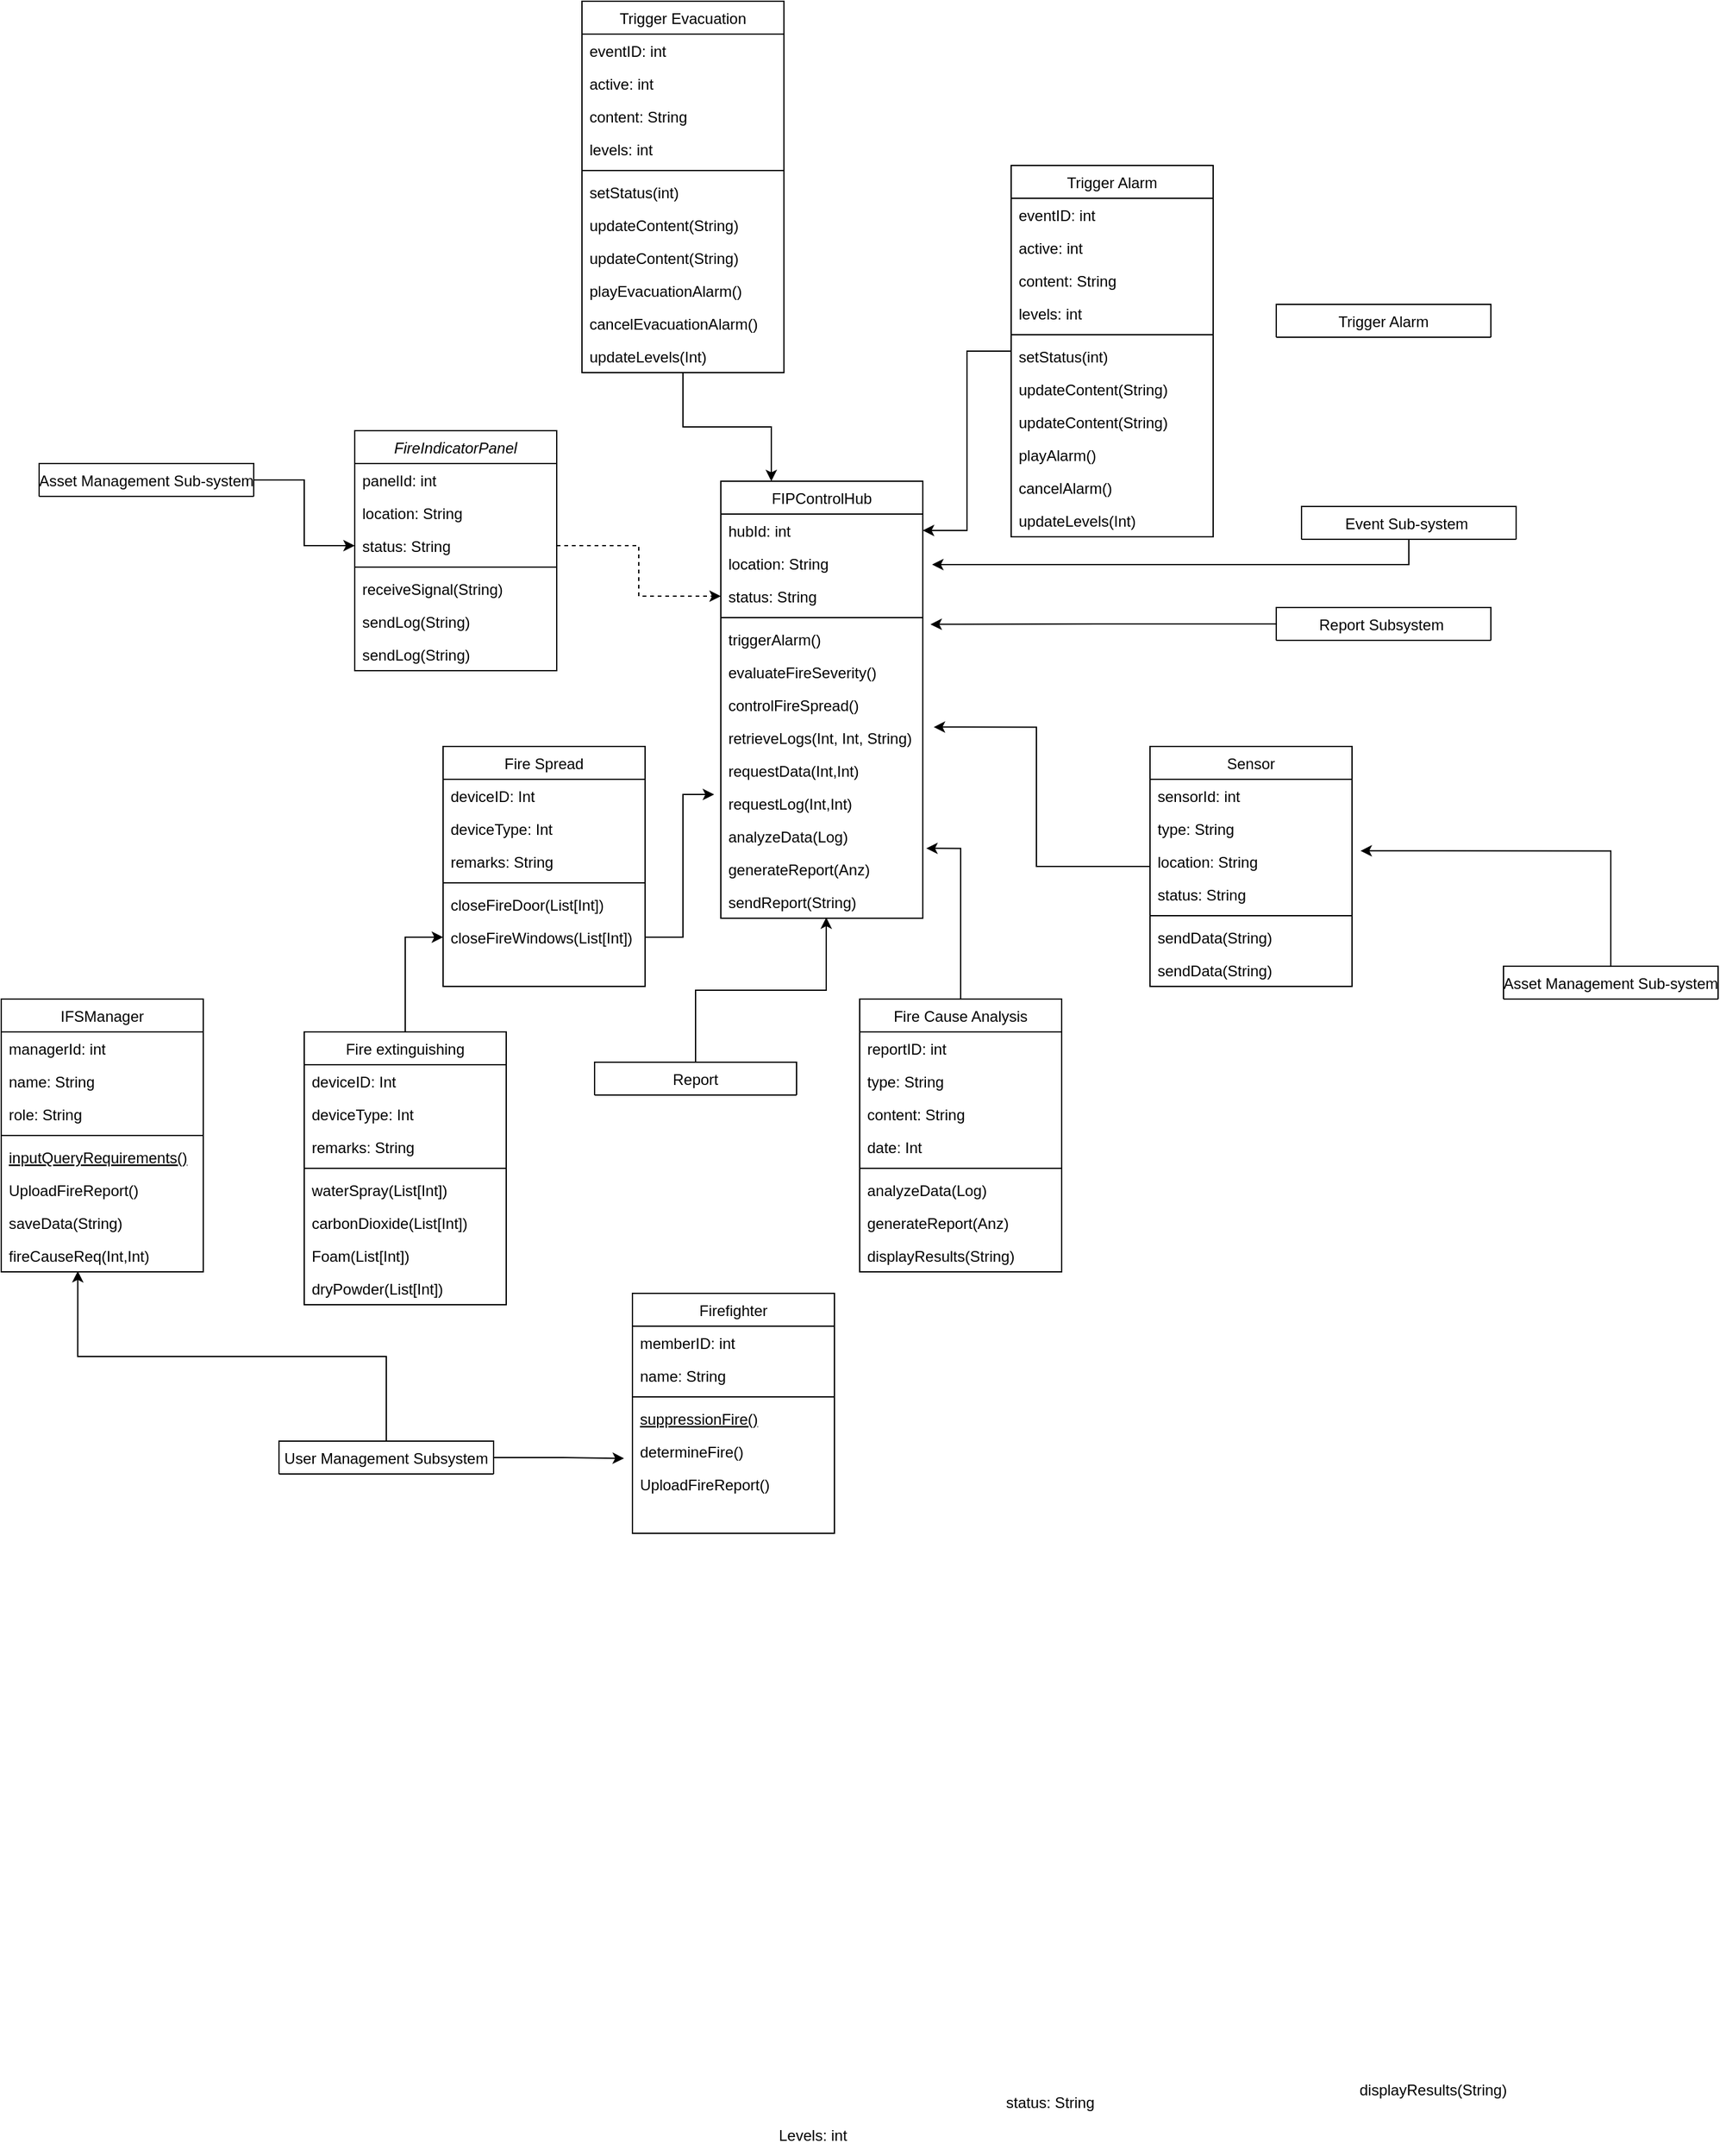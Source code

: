 <mxfile version="24.7.6">
  <diagram id="C5RBs43oDa-KdzZeNtuy" name="Page-1">
    <mxGraphModel dx="2230" dy="1513" grid="1" gridSize="10" guides="1" tooltips="1" connect="1" arrows="1" fold="1" page="1" pageScale="1" pageWidth="2339" pageHeight="3300" math="0" shadow="0">
      <root>
        <mxCell id="WIyWlLk6GJQsqaUBKTNV-0" />
        <mxCell id="WIyWlLk6GJQsqaUBKTNV-1" parent="WIyWlLk6GJQsqaUBKTNV-0" />
        <mxCell id="zkfFHV4jXpPFQw0GAbJ--0" value="FireIndicatorPanel          " style="swimlane;fontStyle=2;align=center;verticalAlign=top;childLayout=stackLayout;horizontal=1;startSize=26;horizontalStack=0;resizeParent=1;resizeLast=0;collapsible=1;marginBottom=0;rounded=0;shadow=0;strokeWidth=1;" parent="WIyWlLk6GJQsqaUBKTNV-1" vertex="1">
          <mxGeometry x="420" y="500" width="160" height="190" as="geometry">
            <mxRectangle x="230" y="140" width="160" height="26" as="alternateBounds" />
          </mxGeometry>
        </mxCell>
        <mxCell id="zkfFHV4jXpPFQw0GAbJ--1" value="panelId: int           " style="text;align=left;verticalAlign=top;spacingLeft=4;spacingRight=4;overflow=hidden;rotatable=0;points=[[0,0.5],[1,0.5]];portConstraint=eastwest;" parent="zkfFHV4jXpPFQw0GAbJ--0" vertex="1">
          <mxGeometry y="26" width="160" height="26" as="geometry" />
        </mxCell>
        <mxCell id="zkfFHV4jXpPFQw0GAbJ--2" value="location: String      " style="text;align=left;verticalAlign=top;spacingLeft=4;spacingRight=4;overflow=hidden;rotatable=0;points=[[0,0.5],[1,0.5]];portConstraint=eastwest;rounded=0;shadow=0;html=0;" parent="zkfFHV4jXpPFQw0GAbJ--0" vertex="1">
          <mxGeometry y="52" width="160" height="26" as="geometry" />
        </mxCell>
        <mxCell id="zkfFHV4jXpPFQw0GAbJ--5" value="status: String       " style="text;align=left;verticalAlign=top;spacingLeft=4;spacingRight=4;overflow=hidden;rotatable=0;points=[[0,0.5],[1,0.5]];portConstraint=eastwest;" parent="zkfFHV4jXpPFQw0GAbJ--0" vertex="1">
          <mxGeometry y="78" width="160" height="26" as="geometry" />
        </mxCell>
        <mxCell id="zkfFHV4jXpPFQw0GAbJ--4" value="" style="line;html=1;strokeWidth=1;align=left;verticalAlign=middle;spacingTop=-1;spacingLeft=3;spacingRight=3;rotatable=0;labelPosition=right;points=[];portConstraint=eastwest;" parent="zkfFHV4jXpPFQw0GAbJ--0" vertex="1">
          <mxGeometry y="104" width="160" height="8" as="geometry" />
        </mxCell>
        <mxCell id="UAGZytJbQLtAeI6hENbT-3" value="receiveSignal(String)" style="text;align=left;verticalAlign=top;spacingLeft=4;spacingRight=4;overflow=hidden;rotatable=0;points=[[0,0.5],[1,0.5]];portConstraint=eastwest;" parent="zkfFHV4jXpPFQw0GAbJ--0" vertex="1">
          <mxGeometry y="112" width="160" height="26" as="geometry" />
        </mxCell>
        <mxCell id="UAGZytJbQLtAeI6hENbT-4" value="sendLog(String)" style="text;align=left;verticalAlign=top;spacingLeft=4;spacingRight=4;overflow=hidden;rotatable=0;points=[[0,0.5],[1,0.5]];portConstraint=eastwest;" parent="zkfFHV4jXpPFQw0GAbJ--0" vertex="1">
          <mxGeometry y="138" width="160" height="26" as="geometry" />
        </mxCell>
        <mxCell id="UAGZytJbQLtAeI6hENbT-25" value="sendLog(String)" style="text;align=left;verticalAlign=top;spacingLeft=4;spacingRight=4;overflow=hidden;rotatable=0;points=[[0,0.5],[1,0.5]];portConstraint=eastwest;" parent="zkfFHV4jXpPFQw0GAbJ--0" vertex="1">
          <mxGeometry y="164" width="160" height="26" as="geometry" />
        </mxCell>
        <mxCell id="zkfFHV4jXpPFQw0GAbJ--6" value="Report                    " style="swimlane;fontStyle=0;align=center;verticalAlign=top;childLayout=stackLayout;horizontal=1;startSize=26;horizontalStack=0;resizeParent=1;resizeLast=0;collapsible=1;marginBottom=0;rounded=0;shadow=0;strokeWidth=1;" parent="WIyWlLk6GJQsqaUBKTNV-1" vertex="1" collapsed="1">
          <mxGeometry x="610" y="1000" width="160" height="26" as="geometry">
            <mxRectangle x="610" y="963" width="160" height="190" as="alternateBounds" />
          </mxGeometry>
        </mxCell>
        <mxCell id="zkfFHV4jXpPFQw0GAbJ--7" value="reportId: int     " style="text;align=left;verticalAlign=top;spacingLeft=4;spacingRight=4;overflow=hidden;rotatable=0;points=[[0,0.5],[1,0.5]];portConstraint=eastwest;" parent="zkfFHV4jXpPFQw0GAbJ--6" vertex="1">
          <mxGeometry y="26" width="160" height="26" as="geometry" />
        </mxCell>
        <mxCell id="zkfFHV4jXpPFQw0GAbJ--8" value="date: Date       " style="text;align=left;verticalAlign=top;spacingLeft=4;spacingRight=4;overflow=hidden;rotatable=0;points=[[0,0.5],[1,0.5]];portConstraint=eastwest;rounded=0;shadow=0;html=0;" parent="zkfFHV4jXpPFQw0GAbJ--6" vertex="1">
          <mxGeometry y="52" width="160" height="26" as="geometry" />
        </mxCell>
        <mxCell id="UAGZytJbQLtAeI6hENbT-8" value="content: String " style="text;align=left;verticalAlign=top;spacingLeft=4;spacingRight=4;overflow=hidden;rotatable=0;points=[[0,0.5],[1,0.5]];portConstraint=eastwest;rounded=0;shadow=0;html=0;" parent="zkfFHV4jXpPFQw0GAbJ--6" vertex="1">
          <mxGeometry y="78" width="160" height="26" as="geometry" />
        </mxCell>
        <mxCell id="zkfFHV4jXpPFQw0GAbJ--9" value="" style="line;html=1;strokeWidth=1;align=left;verticalAlign=middle;spacingTop=-1;spacingLeft=3;spacingRight=3;rotatable=0;labelPosition=right;points=[];portConstraint=eastwest;" parent="zkfFHV4jXpPFQw0GAbJ--6" vertex="1">
          <mxGeometry y="104" width="160" height="8" as="geometry" />
        </mxCell>
        <mxCell id="zkfFHV4jXpPFQw0GAbJ--10" value="FireReportGenerator(Logs) " style="text;align=left;verticalAlign=top;spacingLeft=4;spacingRight=4;overflow=hidden;rotatable=0;points=[[0,0.5],[1,0.5]];portConstraint=eastwest;fontStyle=4" parent="zkfFHV4jXpPFQw0GAbJ--6" vertex="1">
          <mxGeometry y="112" width="160" height="26" as="geometry" />
        </mxCell>
        <mxCell id="6YGUMHs4kJIq8vQ3MaRA-12" value="viewReport(Int)" style="text;align=left;verticalAlign=top;spacingLeft=4;spacingRight=4;overflow=hidden;rotatable=0;points=[[0,0.5],[1,0.5]];portConstraint=eastwest;" parent="zkfFHV4jXpPFQw0GAbJ--6" vertex="1">
          <mxGeometry y="138" width="160" height="26" as="geometry" />
        </mxCell>
        <mxCell id="zkfFHV4jXpPFQw0GAbJ--11" value="AnalyzeFireCause(Report)" style="text;align=left;verticalAlign=top;spacingLeft=4;spacingRight=4;overflow=hidden;rotatable=0;points=[[0,0.5],[1,0.5]];portConstraint=eastwest;" parent="zkfFHV4jXpPFQw0GAbJ--6" vertex="1">
          <mxGeometry y="164" width="160" height="26" as="geometry" />
        </mxCell>
        <mxCell id="zkfFHV4jXpPFQw0GAbJ--13" value="Sensor    " style="swimlane;fontStyle=0;align=center;verticalAlign=top;childLayout=stackLayout;horizontal=1;startSize=26;horizontalStack=0;resizeParent=1;resizeLast=0;collapsible=1;marginBottom=0;rounded=0;shadow=0;strokeWidth=1;" parent="WIyWlLk6GJQsqaUBKTNV-1" vertex="1">
          <mxGeometry x="1050" y="750" width="160" height="190" as="geometry">
            <mxRectangle x="1050" y="1190" width="170" height="26" as="alternateBounds" />
          </mxGeometry>
        </mxCell>
        <mxCell id="zkfFHV4jXpPFQw0GAbJ--14" value="sensorId: int   " style="text;align=left;verticalAlign=top;spacingLeft=4;spacingRight=4;overflow=hidden;rotatable=0;points=[[0,0.5],[1,0.5]];portConstraint=eastwest;" parent="zkfFHV4jXpPFQw0GAbJ--13" vertex="1">
          <mxGeometry y="26" width="160" height="26" as="geometry" />
        </mxCell>
        <mxCell id="UAGZytJbQLtAeI6hENbT-5" value="type: String       " style="text;align=left;verticalAlign=top;spacingLeft=4;spacingRight=4;overflow=hidden;rotatable=0;points=[[0,0.5],[1,0.5]];portConstraint=eastwest;" parent="zkfFHV4jXpPFQw0GAbJ--13" vertex="1">
          <mxGeometry y="52" width="160" height="26" as="geometry" />
        </mxCell>
        <mxCell id="UAGZytJbQLtAeI6hENbT-6" value="location: String         " style="text;align=left;verticalAlign=top;spacingLeft=4;spacingRight=4;overflow=hidden;rotatable=0;points=[[0,0.5],[1,0.5]];portConstraint=eastwest;" parent="zkfFHV4jXpPFQw0GAbJ--13" vertex="1">
          <mxGeometry y="78" width="160" height="26" as="geometry" />
        </mxCell>
        <mxCell id="UAGZytJbQLtAeI6hENbT-24" value="status: String         " style="text;align=left;verticalAlign=top;spacingLeft=4;spacingRight=4;overflow=hidden;rotatable=0;points=[[0,0.5],[1,0.5]];portConstraint=eastwest;" parent="zkfFHV4jXpPFQw0GAbJ--13" vertex="1">
          <mxGeometry y="104" width="160" height="26" as="geometry" />
        </mxCell>
        <mxCell id="zkfFHV4jXpPFQw0GAbJ--15" value="" style="line;html=1;strokeWidth=1;align=left;verticalAlign=middle;spacingTop=-1;spacingLeft=3;spacingRight=3;rotatable=0;labelPosition=right;points=[];portConstraint=eastwest;" parent="zkfFHV4jXpPFQw0GAbJ--13" vertex="1">
          <mxGeometry y="130" width="160" height="8" as="geometry" />
        </mxCell>
        <mxCell id="UAGZytJbQLtAeI6hENbT-7" value="sendData(String)" style="text;align=left;verticalAlign=top;spacingLeft=4;spacingRight=4;overflow=hidden;rotatable=0;points=[[0,0.5],[1,0.5]];portConstraint=eastwest;" parent="zkfFHV4jXpPFQw0GAbJ--13" vertex="1">
          <mxGeometry y="138" width="160" height="26" as="geometry" />
        </mxCell>
        <mxCell id="SFK9q3zSXOXk2NVXcnC3-4" value="sendData(String)" style="text;align=left;verticalAlign=top;spacingLeft=4;spacingRight=4;overflow=hidden;rotatable=0;points=[[0,0.5],[1,0.5]];portConstraint=eastwest;" vertex="1" parent="zkfFHV4jXpPFQw0GAbJ--13">
          <mxGeometry y="164" width="160" height="26" as="geometry" />
        </mxCell>
        <mxCell id="zkfFHV4jXpPFQw0GAbJ--17" value="FIPControlHub            " style="swimlane;fontStyle=0;align=center;verticalAlign=top;childLayout=stackLayout;horizontal=1;startSize=26;horizontalStack=0;resizeParent=1;resizeLast=0;collapsible=1;marginBottom=0;rounded=0;shadow=0;strokeWidth=1;" parent="WIyWlLk6GJQsqaUBKTNV-1" vertex="1">
          <mxGeometry x="710" y="540" width="160" height="346" as="geometry">
            <mxRectangle x="550" y="140" width="160" height="26" as="alternateBounds" />
          </mxGeometry>
        </mxCell>
        <mxCell id="zkfFHV4jXpPFQw0GAbJ--18" value="hubId: int" style="text;align=left;verticalAlign=top;spacingLeft=4;spacingRight=4;overflow=hidden;rotatable=0;points=[[0,0.5],[1,0.5]];portConstraint=eastwest;" parent="zkfFHV4jXpPFQw0GAbJ--17" vertex="1">
          <mxGeometry y="26" width="160" height="26" as="geometry" />
        </mxCell>
        <mxCell id="zkfFHV4jXpPFQw0GAbJ--19" value="location: String  " style="text;align=left;verticalAlign=top;spacingLeft=4;spacingRight=4;overflow=hidden;rotatable=0;points=[[0,0.5],[1,0.5]];portConstraint=eastwest;rounded=0;shadow=0;html=0;" parent="zkfFHV4jXpPFQw0GAbJ--17" vertex="1">
          <mxGeometry y="52" width="160" height="26" as="geometry" />
        </mxCell>
        <mxCell id="UAGZytJbQLtAeI6hENbT-23" value="status: String      " style="text;align=left;verticalAlign=top;spacingLeft=4;spacingRight=4;overflow=hidden;rotatable=0;points=[[0,0.5],[1,0.5]];portConstraint=eastwest;rounded=0;shadow=0;html=0;" parent="zkfFHV4jXpPFQw0GAbJ--17" vertex="1">
          <mxGeometry y="78" width="160" height="26" as="geometry" />
        </mxCell>
        <mxCell id="zkfFHV4jXpPFQw0GAbJ--23" value="" style="line;html=1;strokeWidth=1;align=left;verticalAlign=middle;spacingTop=-1;spacingLeft=3;spacingRight=3;rotatable=0;labelPosition=right;points=[];portConstraint=eastwest;" parent="zkfFHV4jXpPFQw0GAbJ--17" vertex="1">
          <mxGeometry y="104" width="160" height="8" as="geometry" />
        </mxCell>
        <mxCell id="zkfFHV4jXpPFQw0GAbJ--24" value="triggerAlarm() " style="text;align=left;verticalAlign=top;spacingLeft=4;spacingRight=4;overflow=hidden;rotatable=0;points=[[0,0.5],[1,0.5]];portConstraint=eastwest;" parent="zkfFHV4jXpPFQw0GAbJ--17" vertex="1">
          <mxGeometry y="112" width="160" height="26" as="geometry" />
        </mxCell>
        <mxCell id="zkfFHV4jXpPFQw0GAbJ--25" value="evaluateFireSeverity()" style="text;align=left;verticalAlign=top;spacingLeft=4;spacingRight=4;overflow=hidden;rotatable=0;points=[[0,0.5],[1,0.5]];portConstraint=eastwest;" parent="zkfFHV4jXpPFQw0GAbJ--17" vertex="1">
          <mxGeometry y="138" width="160" height="26" as="geometry" />
        </mxCell>
        <mxCell id="zkfFHV4jXpPFQw0GAbJ--20" value="controlFireSpread()" style="text;align=left;verticalAlign=top;spacingLeft=4;spacingRight=4;overflow=hidden;rotatable=0;points=[[0,0.5],[1,0.5]];portConstraint=eastwest;rounded=0;shadow=0;html=0;" parent="zkfFHV4jXpPFQw0GAbJ--17" vertex="1">
          <mxGeometry y="164" width="160" height="26" as="geometry" />
        </mxCell>
        <mxCell id="zkfFHV4jXpPFQw0GAbJ--22" value="retrieveLogs(Int, Int, String) " style="text;align=left;verticalAlign=top;spacingLeft=4;spacingRight=4;overflow=hidden;rotatable=0;points=[[0,0.5],[1,0.5]];portConstraint=eastwest;rounded=0;shadow=0;html=0;" parent="zkfFHV4jXpPFQw0GAbJ--17" vertex="1">
          <mxGeometry y="190" width="160" height="26" as="geometry" />
        </mxCell>
        <mxCell id="SFK9q3zSXOXk2NVXcnC3-2" value="requestData(Int,Int)" style="text;align=left;verticalAlign=top;spacingLeft=4;spacingRight=4;overflow=hidden;rotatable=0;points=[[0,0.5],[1,0.5]];portConstraint=eastwest;rounded=0;shadow=0;html=0;" vertex="1" parent="zkfFHV4jXpPFQw0GAbJ--17">
          <mxGeometry y="216" width="160" height="26" as="geometry" />
        </mxCell>
        <mxCell id="SFK9q3zSXOXk2NVXcnC3-3" value="requestLog(Int,Int)" style="text;align=left;verticalAlign=top;spacingLeft=4;spacingRight=4;overflow=hidden;rotatable=0;points=[[0,0.5],[1,0.5]];portConstraint=eastwest;rounded=0;shadow=0;html=0;" vertex="1" parent="zkfFHV4jXpPFQw0GAbJ--17">
          <mxGeometry y="242" width="160" height="26" as="geometry" />
        </mxCell>
        <mxCell id="SFK9q3zSXOXk2NVXcnC3-6" value="analyzeData(Log)" style="text;align=left;verticalAlign=top;spacingLeft=4;spacingRight=4;overflow=hidden;rotatable=0;points=[[0,0.5],[1,0.5]];portConstraint=eastwest;rounded=0;shadow=0;html=0;" vertex="1" parent="zkfFHV4jXpPFQw0GAbJ--17">
          <mxGeometry y="268" width="160" height="26" as="geometry" />
        </mxCell>
        <mxCell id="SFK9q3zSXOXk2NVXcnC3-5" value="generateReport(Anz)" style="text;align=left;verticalAlign=top;spacingLeft=4;spacingRight=4;overflow=hidden;rotatable=0;points=[[0,0.5],[1,0.5]];portConstraint=eastwest;rounded=0;shadow=0;html=0;" vertex="1" parent="zkfFHV4jXpPFQw0GAbJ--17">
          <mxGeometry y="294" width="160" height="26" as="geometry" />
        </mxCell>
        <mxCell id="SFK9q3zSXOXk2NVXcnC3-7" value="sendReport(String)" style="text;align=left;verticalAlign=top;spacingLeft=4;spacingRight=4;overflow=hidden;rotatable=0;points=[[0,0.5],[1,0.5]];portConstraint=eastwest;rounded=0;shadow=0;html=0;" vertex="1" parent="zkfFHV4jXpPFQw0GAbJ--17">
          <mxGeometry y="320" width="160" height="26" as="geometry" />
        </mxCell>
        <mxCell id="UAGZytJbQLtAeI6hENbT-16" value="IFSManager            " style="swimlane;fontStyle=0;align=center;verticalAlign=top;childLayout=stackLayout;horizontal=1;startSize=26;horizontalStack=0;resizeParent=1;resizeLast=0;collapsible=1;marginBottom=0;rounded=0;shadow=0;strokeWidth=1;" parent="WIyWlLk6GJQsqaUBKTNV-1" vertex="1">
          <mxGeometry x="140" y="950" width="160" height="216" as="geometry">
            <mxRectangle x="130" y="380" width="160" height="26" as="alternateBounds" />
          </mxGeometry>
        </mxCell>
        <mxCell id="UAGZytJbQLtAeI6hENbT-17" value="managerId: int              " style="text;align=left;verticalAlign=top;spacingLeft=4;spacingRight=4;overflow=hidden;rotatable=0;points=[[0,0.5],[1,0.5]];portConstraint=eastwest;" parent="UAGZytJbQLtAeI6hENbT-16" vertex="1">
          <mxGeometry y="26" width="160" height="26" as="geometry" />
        </mxCell>
        <mxCell id="UAGZytJbQLtAeI6hENbT-18" value="name: String   " style="text;align=left;verticalAlign=top;spacingLeft=4;spacingRight=4;overflow=hidden;rotatable=0;points=[[0,0.5],[1,0.5]];portConstraint=eastwest;rounded=0;shadow=0;html=0;" parent="UAGZytJbQLtAeI6hENbT-16" vertex="1">
          <mxGeometry y="52" width="160" height="26" as="geometry" />
        </mxCell>
        <mxCell id="UAGZytJbQLtAeI6hENbT-19" value="role: String    " style="text;align=left;verticalAlign=top;spacingLeft=4;spacingRight=4;overflow=hidden;rotatable=0;points=[[0,0.5],[1,0.5]];portConstraint=eastwest;rounded=0;shadow=0;html=0;" parent="UAGZytJbQLtAeI6hENbT-16" vertex="1">
          <mxGeometry y="78" width="160" height="26" as="geometry" />
        </mxCell>
        <mxCell id="UAGZytJbQLtAeI6hENbT-20" value="" style="line;html=1;strokeWidth=1;align=left;verticalAlign=middle;spacingTop=-1;spacingLeft=3;spacingRight=3;rotatable=0;labelPosition=right;points=[];portConstraint=eastwest;" parent="UAGZytJbQLtAeI6hENbT-16" vertex="1">
          <mxGeometry y="104" width="160" height="8" as="geometry" />
        </mxCell>
        <mxCell id="UAGZytJbQLtAeI6hENbT-21" value="inputQueryRequirements()" style="text;align=left;verticalAlign=top;spacingLeft=4;spacingRight=4;overflow=hidden;rotatable=0;points=[[0,0.5],[1,0.5]];portConstraint=eastwest;fontStyle=4" parent="UAGZytJbQLtAeI6hENbT-16" vertex="1">
          <mxGeometry y="112" width="160" height="26" as="geometry" />
        </mxCell>
        <mxCell id="UAGZytJbQLtAeI6hENbT-22" value="UploadFireReport() " style="text;align=left;verticalAlign=top;spacingLeft=4;spacingRight=4;overflow=hidden;rotatable=0;points=[[0,0.5],[1,0.5]];portConstraint=eastwest;" parent="UAGZytJbQLtAeI6hENbT-16" vertex="1">
          <mxGeometry y="138" width="160" height="26" as="geometry" />
        </mxCell>
        <mxCell id="SFK9q3zSXOXk2NVXcnC3-0" value="saveData(String)" style="text;align=left;verticalAlign=top;spacingLeft=4;spacingRight=4;overflow=hidden;rotatable=0;points=[[0,0.5],[1,0.5]];portConstraint=eastwest;" vertex="1" parent="UAGZytJbQLtAeI6hENbT-16">
          <mxGeometry y="164" width="160" height="26" as="geometry" />
        </mxCell>
        <mxCell id="SFK9q3zSXOXk2NVXcnC3-1" value="fireCauseReq(Int,Int)" style="text;align=left;verticalAlign=top;spacingLeft=4;spacingRight=4;overflow=hidden;rotatable=0;points=[[0,0.5],[1,0.5]];portConstraint=eastwest;" vertex="1" parent="UAGZytJbQLtAeI6hENbT-16">
          <mxGeometry y="190" width="160" height="26" as="geometry" />
        </mxCell>
        <mxCell id="UAGZytJbQLtAeI6hENbT-37" style="edgeStyle=orthogonalEdgeStyle;rounded=0;orthogonalLoop=1;jettySize=auto;html=1;exitX=1;exitY=0.5;exitDx=0;exitDy=0;entryX=0;entryY=0.5;entryDx=0;entryDy=0;dashed=1;" parent="WIyWlLk6GJQsqaUBKTNV-1" source="zkfFHV4jXpPFQw0GAbJ--5" target="UAGZytJbQLtAeI6hENbT-23" edge="1">
          <mxGeometry relative="1" as="geometry" />
        </mxCell>
        <mxCell id="6YGUMHs4kJIq8vQ3MaRA-0" value="Firefighter            " style="swimlane;fontStyle=0;align=center;verticalAlign=top;childLayout=stackLayout;horizontal=1;startSize=26;horizontalStack=0;resizeParent=1;resizeLast=0;collapsible=1;marginBottom=0;rounded=0;shadow=0;strokeWidth=1;" parent="WIyWlLk6GJQsqaUBKTNV-1" vertex="1">
          <mxGeometry x="640" y="1183" width="160" height="190" as="geometry">
            <mxRectangle x="130" y="380" width="160" height="26" as="alternateBounds" />
          </mxGeometry>
        </mxCell>
        <mxCell id="6YGUMHs4kJIq8vQ3MaRA-1" value="memberID: int              " style="text;align=left;verticalAlign=top;spacingLeft=4;spacingRight=4;overflow=hidden;rotatable=0;points=[[0,0.5],[1,0.5]];portConstraint=eastwest;" parent="6YGUMHs4kJIq8vQ3MaRA-0" vertex="1">
          <mxGeometry y="26" width="160" height="26" as="geometry" />
        </mxCell>
        <mxCell id="6YGUMHs4kJIq8vQ3MaRA-2" value="name: String   " style="text;align=left;verticalAlign=top;spacingLeft=4;spacingRight=4;overflow=hidden;rotatable=0;points=[[0,0.5],[1,0.5]];portConstraint=eastwest;rounded=0;shadow=0;html=0;" parent="6YGUMHs4kJIq8vQ3MaRA-0" vertex="1">
          <mxGeometry y="52" width="160" height="26" as="geometry" />
        </mxCell>
        <mxCell id="6YGUMHs4kJIq8vQ3MaRA-4" value="" style="line;html=1;strokeWidth=1;align=left;verticalAlign=middle;spacingTop=-1;spacingLeft=3;spacingRight=3;rotatable=0;labelPosition=right;points=[];portConstraint=eastwest;" parent="6YGUMHs4kJIq8vQ3MaRA-0" vertex="1">
          <mxGeometry y="78" width="160" height="8" as="geometry" />
        </mxCell>
        <mxCell id="6YGUMHs4kJIq8vQ3MaRA-5" value="suppressionFire()" style="text;align=left;verticalAlign=top;spacingLeft=4;spacingRight=4;overflow=hidden;rotatable=0;points=[[0,0.5],[1,0.5]];portConstraint=eastwest;fontStyle=4" parent="6YGUMHs4kJIq8vQ3MaRA-0" vertex="1">
          <mxGeometry y="86" width="160" height="26" as="geometry" />
        </mxCell>
        <mxCell id="6YGUMHs4kJIq8vQ3MaRA-6" value="determineFire() " style="text;align=left;verticalAlign=top;spacingLeft=4;spacingRight=4;overflow=hidden;rotatable=0;points=[[0,0.5],[1,0.5]];portConstraint=eastwest;" parent="6YGUMHs4kJIq8vQ3MaRA-0" vertex="1">
          <mxGeometry y="112" width="160" height="26" as="geometry" />
        </mxCell>
        <mxCell id="6YGUMHs4kJIq8vQ3MaRA-13" value="UploadFireReport() " style="text;align=left;verticalAlign=top;spacingLeft=4;spacingRight=4;overflow=hidden;rotatable=0;points=[[0,0.5],[1,0.5]];portConstraint=eastwest;" parent="6YGUMHs4kJIq8vQ3MaRA-0" vertex="1">
          <mxGeometry y="138" width="160" height="26" as="geometry" />
        </mxCell>
        <mxCell id="SFK9q3zSXOXk2NVXcnC3-8" value="Event Sub-system " style="swimlane;fontStyle=0;align=center;verticalAlign=top;childLayout=stackLayout;horizontal=1;startSize=26;horizontalStack=0;resizeParent=1;resizeLast=0;collapsible=1;marginBottom=0;rounded=0;shadow=0;strokeWidth=1;" vertex="1" collapsed="1" parent="WIyWlLk6GJQsqaUBKTNV-1">
          <mxGeometry x="1170" y="560" width="170" height="26" as="geometry">
            <mxRectangle x="1140" y="390" width="160" height="190" as="alternateBounds" />
          </mxGeometry>
        </mxCell>
        <mxCell id="SFK9q3zSXOXk2NVXcnC3-11" value="Copy from other" style="text;align=left;verticalAlign=top;spacingLeft=4;spacingRight=4;overflow=hidden;rotatable=0;points=[[0,0.5],[1,0.5]];portConstraint=eastwest;" vertex="1" parent="SFK9q3zSXOXk2NVXcnC3-8">
          <mxGeometry y="26" width="160" height="26" as="geometry" />
        </mxCell>
        <mxCell id="SFK9q3zSXOXk2NVXcnC3-13" value="" style="line;html=1;strokeWidth=1;align=left;verticalAlign=middle;spacingTop=-1;spacingLeft=3;spacingRight=3;rotatable=0;labelPosition=right;points=[];portConstraint=eastwest;" vertex="1" parent="SFK9q3zSXOXk2NVXcnC3-8">
          <mxGeometry y="52" width="160" height="8" as="geometry" />
        </mxCell>
        <mxCell id="SFK9q3zSXOXk2NVXcnC3-14" value="Copy from other" style="text;align=left;verticalAlign=top;spacingLeft=4;spacingRight=4;overflow=hidden;rotatable=0;points=[[0,0.5],[1,0.5]];portConstraint=eastwest;" vertex="1" parent="SFK9q3zSXOXk2NVXcnC3-8">
          <mxGeometry y="60" width="160" height="26" as="geometry" />
        </mxCell>
        <mxCell id="SFK9q3zSXOXk2NVXcnC3-105" style="edgeStyle=orthogonalEdgeStyle;rounded=0;orthogonalLoop=1;jettySize=auto;html=1;entryX=0.25;entryY=0;entryDx=0;entryDy=0;" edge="1" parent="WIyWlLk6GJQsqaUBKTNV-1" source="SFK9q3zSXOXk2NVXcnC3-16" target="zkfFHV4jXpPFQw0GAbJ--17">
          <mxGeometry relative="1" as="geometry" />
        </mxCell>
        <mxCell id="SFK9q3zSXOXk2NVXcnC3-16" value="Trigger Evacuation" style="swimlane;fontStyle=0;align=center;verticalAlign=top;childLayout=stackLayout;horizontal=1;startSize=26;horizontalStack=0;resizeParent=1;resizeLast=0;collapsible=1;marginBottom=0;rounded=0;shadow=0;strokeWidth=1;" vertex="1" parent="WIyWlLk6GJQsqaUBKTNV-1">
          <mxGeometry x="600" y="160" width="160" height="294" as="geometry">
            <mxRectangle x="340" y="380" width="170" height="26" as="alternateBounds" />
          </mxGeometry>
        </mxCell>
        <mxCell id="SFK9q3zSXOXk2NVXcnC3-70" value="eventID: int" style="text;align=left;verticalAlign=top;spacingLeft=4;spacingRight=4;overflow=hidden;rotatable=0;points=[[0,0.5],[1,0.5]];portConstraint=eastwest;" vertex="1" parent="SFK9q3zSXOXk2NVXcnC3-16">
          <mxGeometry y="26" width="160" height="26" as="geometry" />
        </mxCell>
        <mxCell id="SFK9q3zSXOXk2NVXcnC3-73" value="active: int" style="text;align=left;verticalAlign=top;spacingLeft=4;spacingRight=4;overflow=hidden;rotatable=0;points=[[0,0.5],[1,0.5]];portConstraint=eastwest;" vertex="1" parent="SFK9q3zSXOXk2NVXcnC3-16">
          <mxGeometry y="52" width="160" height="26" as="geometry" />
        </mxCell>
        <mxCell id="SFK9q3zSXOXk2NVXcnC3-72" value="content: String      " style="text;align=left;verticalAlign=top;spacingLeft=4;spacingRight=4;overflow=hidden;rotatable=0;points=[[0,0.5],[1,0.5]];portConstraint=eastwest;rounded=0;shadow=0;html=0;" vertex="1" parent="SFK9q3zSXOXk2NVXcnC3-16">
          <mxGeometry y="78" width="160" height="26" as="geometry" />
        </mxCell>
        <mxCell id="SFK9q3zSXOXk2NVXcnC3-69" value="levels: int" style="text;align=left;verticalAlign=top;spacingLeft=4;spacingRight=4;overflow=hidden;rotatable=0;points=[[0,0.5],[1,0.5]];portConstraint=eastwest;" vertex="1" parent="SFK9q3zSXOXk2NVXcnC3-16">
          <mxGeometry y="104" width="160" height="26" as="geometry" />
        </mxCell>
        <mxCell id="SFK9q3zSXOXk2NVXcnC3-18" value="" style="line;html=1;strokeWidth=1;align=left;verticalAlign=middle;spacingTop=-1;spacingLeft=3;spacingRight=3;rotatable=0;labelPosition=right;points=[];portConstraint=eastwest;" vertex="1" parent="SFK9q3zSXOXk2NVXcnC3-16">
          <mxGeometry y="130" width="160" height="8" as="geometry" />
        </mxCell>
        <mxCell id="SFK9q3zSXOXk2NVXcnC3-19" value="setStatus(int)" style="text;align=left;verticalAlign=top;spacingLeft=4;spacingRight=4;overflow=hidden;rotatable=0;points=[[0,0.5],[1,0.5]];portConstraint=eastwest;" vertex="1" parent="SFK9q3zSXOXk2NVXcnC3-16">
          <mxGeometry y="138" width="160" height="26" as="geometry" />
        </mxCell>
        <mxCell id="SFK9q3zSXOXk2NVXcnC3-75" value="updateContent(String)" style="text;align=left;verticalAlign=top;spacingLeft=4;spacingRight=4;overflow=hidden;rotatable=0;points=[[0,0.5],[1,0.5]];portConstraint=eastwest;" vertex="1" parent="SFK9q3zSXOXk2NVXcnC3-16">
          <mxGeometry y="164" width="160" height="26" as="geometry" />
        </mxCell>
        <mxCell id="SFK9q3zSXOXk2NVXcnC3-74" value="updateContent(String)" style="text;align=left;verticalAlign=top;spacingLeft=4;spacingRight=4;overflow=hidden;rotatable=0;points=[[0,0.5],[1,0.5]];portConstraint=eastwest;" vertex="1" parent="SFK9q3zSXOXk2NVXcnC3-16">
          <mxGeometry y="190" width="160" height="26" as="geometry" />
        </mxCell>
        <mxCell id="SFK9q3zSXOXk2NVXcnC3-90" value="playEvacuationAlarm()" style="text;align=left;verticalAlign=top;spacingLeft=4;spacingRight=4;overflow=hidden;rotatable=0;points=[[0,0.5],[1,0.5]];portConstraint=eastwest;" vertex="1" parent="SFK9q3zSXOXk2NVXcnC3-16">
          <mxGeometry y="216" width="160" height="26" as="geometry" />
        </mxCell>
        <mxCell id="SFK9q3zSXOXk2NVXcnC3-91" value="cancelEvacuationAlarm()" style="text;align=left;verticalAlign=top;spacingLeft=4;spacingRight=4;overflow=hidden;rotatable=0;points=[[0,0.5],[1,0.5]];portConstraint=eastwest;" vertex="1" parent="SFK9q3zSXOXk2NVXcnC3-16">
          <mxGeometry y="242" width="160" height="26" as="geometry" />
        </mxCell>
        <mxCell id="SFK9q3zSXOXk2NVXcnC3-78" value="updateLevels(Int)" style="text;align=left;verticalAlign=top;spacingLeft=4;spacingRight=4;overflow=hidden;rotatable=0;points=[[0,0.5],[1,0.5]];portConstraint=eastwest;" vertex="1" parent="SFK9q3zSXOXk2NVXcnC3-16">
          <mxGeometry y="268" width="160" height="26" as="geometry" />
        </mxCell>
        <mxCell id="SFK9q3zSXOXk2NVXcnC3-46" style="edgeStyle=orthogonalEdgeStyle;rounded=0;orthogonalLoop=1;jettySize=auto;html=1;exitX=1;exitY=0.5;exitDx=0;exitDy=0;entryX=0;entryY=0.5;entryDx=0;entryDy=0;" edge="1" parent="WIyWlLk6GJQsqaUBKTNV-1" source="SFK9q3zSXOXk2NVXcnC3-21" target="zkfFHV4jXpPFQw0GAbJ--5">
          <mxGeometry relative="1" as="geometry" />
        </mxCell>
        <mxCell id="SFK9q3zSXOXk2NVXcnC3-21" value="Asset Management Sub-system" style="swimlane;fontStyle=0;align=center;verticalAlign=top;childLayout=stackLayout;horizontal=1;startSize=26;horizontalStack=0;resizeParent=1;resizeLast=0;collapsible=1;marginBottom=0;rounded=0;shadow=0;strokeWidth=1;" vertex="1" collapsed="1" parent="WIyWlLk6GJQsqaUBKTNV-1">
          <mxGeometry x="170" y="526" width="170" height="26" as="geometry">
            <mxRectangle x="1090" y="700" width="160" height="190" as="alternateBounds" />
          </mxGeometry>
        </mxCell>
        <mxCell id="SFK9q3zSXOXk2NVXcnC3-22" value="Copy from other" style="text;align=left;verticalAlign=top;spacingLeft=4;spacingRight=4;overflow=hidden;rotatable=0;points=[[0,0.5],[1,0.5]];portConstraint=eastwest;" vertex="1" parent="SFK9q3zSXOXk2NVXcnC3-21">
          <mxGeometry y="26" width="160" height="26" as="geometry" />
        </mxCell>
        <mxCell id="SFK9q3zSXOXk2NVXcnC3-23" value="" style="line;html=1;strokeWidth=1;align=left;verticalAlign=middle;spacingTop=-1;spacingLeft=3;spacingRight=3;rotatable=0;labelPosition=right;points=[];portConstraint=eastwest;" vertex="1" parent="SFK9q3zSXOXk2NVXcnC3-21">
          <mxGeometry y="52" width="160" height="8" as="geometry" />
        </mxCell>
        <mxCell id="SFK9q3zSXOXk2NVXcnC3-24" value="Copy from other" style="text;align=left;verticalAlign=top;spacingLeft=4;spacingRight=4;overflow=hidden;rotatable=0;points=[[0,0.5],[1,0.5]];portConstraint=eastwest;" vertex="1" parent="SFK9q3zSXOXk2NVXcnC3-21">
          <mxGeometry y="60" width="160" height="26" as="geometry" />
        </mxCell>
        <mxCell id="SFK9q3zSXOXk2NVXcnC3-25" value="Report Subsystem " style="swimlane;fontStyle=0;align=center;verticalAlign=top;childLayout=stackLayout;horizontal=1;startSize=26;horizontalStack=0;resizeParent=1;resizeLast=0;collapsible=1;marginBottom=0;rounded=0;shadow=0;strokeWidth=1;" vertex="1" collapsed="1" parent="WIyWlLk6GJQsqaUBKTNV-1">
          <mxGeometry x="1150" y="640" width="170" height="26" as="geometry">
            <mxRectangle x="1160" y="410" width="160" height="190" as="alternateBounds" />
          </mxGeometry>
        </mxCell>
        <mxCell id="SFK9q3zSXOXk2NVXcnC3-26" value="Copy from other" style="text;align=left;verticalAlign=top;spacingLeft=4;spacingRight=4;overflow=hidden;rotatable=0;points=[[0,0.5],[1,0.5]];portConstraint=eastwest;" vertex="1" parent="SFK9q3zSXOXk2NVXcnC3-25">
          <mxGeometry y="26" width="160" height="26" as="geometry" />
        </mxCell>
        <mxCell id="SFK9q3zSXOXk2NVXcnC3-27" value="" style="line;html=1;strokeWidth=1;align=left;verticalAlign=middle;spacingTop=-1;spacingLeft=3;spacingRight=3;rotatable=0;labelPosition=right;points=[];portConstraint=eastwest;" vertex="1" parent="SFK9q3zSXOXk2NVXcnC3-25">
          <mxGeometry y="52" width="160" height="8" as="geometry" />
        </mxCell>
        <mxCell id="SFK9q3zSXOXk2NVXcnC3-28" value="Copy from other" style="text;align=left;verticalAlign=top;spacingLeft=4;spacingRight=4;overflow=hidden;rotatable=0;points=[[0,0.5],[1,0.5]];portConstraint=eastwest;" vertex="1" parent="SFK9q3zSXOXk2NVXcnC3-25">
          <mxGeometry y="60" width="160" height="26" as="geometry" />
        </mxCell>
        <mxCell id="SFK9q3zSXOXk2NVXcnC3-29" value="Trigger Alarm" style="swimlane;fontStyle=0;align=center;verticalAlign=top;childLayout=stackLayout;horizontal=1;startSize=26;horizontalStack=0;resizeParent=1;resizeLast=0;collapsible=1;marginBottom=0;rounded=0;shadow=0;strokeWidth=1;" vertex="1" collapsed="1" parent="WIyWlLk6GJQsqaUBKTNV-1">
          <mxGeometry x="1150" y="400" width="170" height="26" as="geometry">
            <mxRectangle x="1140" y="390" width="160" height="190" as="alternateBounds" />
          </mxGeometry>
        </mxCell>
        <mxCell id="SFK9q3zSXOXk2NVXcnC3-30" value="Copy from other" style="text;align=left;verticalAlign=top;spacingLeft=4;spacingRight=4;overflow=hidden;rotatable=0;points=[[0,0.5],[1,0.5]];portConstraint=eastwest;" vertex="1" parent="SFK9q3zSXOXk2NVXcnC3-29">
          <mxGeometry y="26" width="160" height="26" as="geometry" />
        </mxCell>
        <mxCell id="SFK9q3zSXOXk2NVXcnC3-31" value="" style="line;html=1;strokeWidth=1;align=left;verticalAlign=middle;spacingTop=-1;spacingLeft=3;spacingRight=3;rotatable=0;labelPosition=right;points=[];portConstraint=eastwest;" vertex="1" parent="SFK9q3zSXOXk2NVXcnC3-29">
          <mxGeometry y="52" width="160" height="8" as="geometry" />
        </mxCell>
        <mxCell id="SFK9q3zSXOXk2NVXcnC3-32" value="Copy from other" style="text;align=left;verticalAlign=top;spacingLeft=4;spacingRight=4;overflow=hidden;rotatable=0;points=[[0,0.5],[1,0.5]];portConstraint=eastwest;" vertex="1" parent="SFK9q3zSXOXk2NVXcnC3-29">
          <mxGeometry y="60" width="160" height="26" as="geometry" />
        </mxCell>
        <mxCell id="SFK9q3zSXOXk2NVXcnC3-33" value="Fire Spread" style="swimlane;fontStyle=0;align=center;verticalAlign=top;childLayout=stackLayout;horizontal=1;startSize=26;horizontalStack=0;resizeParent=1;resizeLast=0;collapsible=1;marginBottom=0;rounded=0;shadow=0;strokeWidth=1;" vertex="1" parent="WIyWlLk6GJQsqaUBKTNV-1">
          <mxGeometry x="490" y="750" width="160" height="190" as="geometry">
            <mxRectangle x="540" y="320" width="170" height="26" as="alternateBounds" />
          </mxGeometry>
        </mxCell>
        <mxCell id="SFK9q3zSXOXk2NVXcnC3-54" value="deviceID: Int" style="text;align=left;verticalAlign=top;spacingLeft=4;spacingRight=4;overflow=hidden;rotatable=0;points=[[0,0.5],[1,0.5]];portConstraint=eastwest;" vertex="1" parent="SFK9q3zSXOXk2NVXcnC3-33">
          <mxGeometry y="26" width="160" height="26" as="geometry" />
        </mxCell>
        <mxCell id="SFK9q3zSXOXk2NVXcnC3-66" value="deviceType: Int" style="text;align=left;verticalAlign=top;spacingLeft=4;spacingRight=4;overflow=hidden;rotatable=0;points=[[0,0.5],[1,0.5]];portConstraint=eastwest;" vertex="1" parent="SFK9q3zSXOXk2NVXcnC3-33">
          <mxGeometry y="52" width="160" height="26" as="geometry" />
        </mxCell>
        <mxCell id="SFK9q3zSXOXk2NVXcnC3-63" value="remarks: String" style="text;align=left;verticalAlign=top;spacingLeft=4;spacingRight=4;overflow=hidden;rotatable=0;points=[[0,0.5],[1,0.5]];portConstraint=eastwest;" vertex="1" parent="SFK9q3zSXOXk2NVXcnC3-33">
          <mxGeometry y="78" width="160" height="26" as="geometry" />
        </mxCell>
        <mxCell id="SFK9q3zSXOXk2NVXcnC3-35" value="" style="line;html=1;strokeWidth=1;align=left;verticalAlign=middle;spacingTop=-1;spacingLeft=3;spacingRight=3;rotatable=0;labelPosition=right;points=[];portConstraint=eastwest;" vertex="1" parent="SFK9q3zSXOXk2NVXcnC3-33">
          <mxGeometry y="104" width="160" height="8" as="geometry" />
        </mxCell>
        <mxCell id="SFK9q3zSXOXk2NVXcnC3-36" value="closeFireDoor(List[Int])" style="text;align=left;verticalAlign=top;spacingLeft=4;spacingRight=4;overflow=hidden;rotatable=0;points=[[0,0.5],[1,0.5]];portConstraint=eastwest;" vertex="1" parent="SFK9q3zSXOXk2NVXcnC3-33">
          <mxGeometry y="112" width="160" height="26" as="geometry" />
        </mxCell>
        <mxCell id="SFK9q3zSXOXk2NVXcnC3-57" value="closeFireWindows(List[Int])" style="text;align=left;verticalAlign=top;spacingLeft=4;spacingRight=4;overflow=hidden;rotatable=0;points=[[0,0.5],[1,0.5]];portConstraint=eastwest;" vertex="1" parent="SFK9q3zSXOXk2NVXcnC3-33">
          <mxGeometry y="138" width="160" height="26" as="geometry" />
        </mxCell>
        <mxCell id="SFK9q3zSXOXk2NVXcnC3-37" value="User Management Subsystem" style="swimlane;fontStyle=0;align=center;verticalAlign=top;childLayout=stackLayout;horizontal=1;startSize=26;horizontalStack=0;resizeParent=1;resizeLast=0;collapsible=1;marginBottom=0;rounded=0;shadow=0;strokeWidth=1;" vertex="1" collapsed="1" parent="WIyWlLk6GJQsqaUBKTNV-1">
          <mxGeometry x="360" y="1300" width="170" height="26" as="geometry">
            <mxRectangle x="220" y="370" width="160" height="190" as="alternateBounds" />
          </mxGeometry>
        </mxCell>
        <mxCell id="SFK9q3zSXOXk2NVXcnC3-38" value="Copy from other" style="text;align=left;verticalAlign=top;spacingLeft=4;spacingRight=4;overflow=hidden;rotatable=0;points=[[0,0.5],[1,0.5]];portConstraint=eastwest;" vertex="1" parent="SFK9q3zSXOXk2NVXcnC3-37">
          <mxGeometry y="26" width="160" height="26" as="geometry" />
        </mxCell>
        <mxCell id="SFK9q3zSXOXk2NVXcnC3-39" value="" style="line;html=1;strokeWidth=1;align=left;verticalAlign=middle;spacingTop=-1;spacingLeft=3;spacingRight=3;rotatable=0;labelPosition=right;points=[];portConstraint=eastwest;" vertex="1" parent="SFK9q3zSXOXk2NVXcnC3-37">
          <mxGeometry y="52" width="160" height="8" as="geometry" />
        </mxCell>
        <mxCell id="SFK9q3zSXOXk2NVXcnC3-40" value="Copy from other" style="text;align=left;verticalAlign=top;spacingLeft=4;spacingRight=4;overflow=hidden;rotatable=0;points=[[0,0.5],[1,0.5]];portConstraint=eastwest;" vertex="1" parent="SFK9q3zSXOXk2NVXcnC3-37">
          <mxGeometry y="60" width="160" height="26" as="geometry" />
        </mxCell>
        <mxCell id="SFK9q3zSXOXk2NVXcnC3-48" style="edgeStyle=orthogonalEdgeStyle;rounded=0;orthogonalLoop=1;jettySize=auto;html=1;entryX=0.379;entryY=0.974;entryDx=0;entryDy=0;entryPerimeter=0;" edge="1" parent="WIyWlLk6GJQsqaUBKTNV-1" source="SFK9q3zSXOXk2NVXcnC3-37" target="SFK9q3zSXOXk2NVXcnC3-1">
          <mxGeometry relative="1" as="geometry" />
        </mxCell>
        <mxCell id="SFK9q3zSXOXk2NVXcnC3-49" style="edgeStyle=orthogonalEdgeStyle;rounded=0;orthogonalLoop=1;jettySize=auto;html=1;exitX=1;exitY=0.5;exitDx=0;exitDy=0;entryX=-0.042;entryY=-0.282;entryDx=0;entryDy=0;entryPerimeter=0;" edge="1" parent="WIyWlLk6GJQsqaUBKTNV-1" source="SFK9q3zSXOXk2NVXcnC3-37" target="6YGUMHs4kJIq8vQ3MaRA-13">
          <mxGeometry relative="1" as="geometry" />
        </mxCell>
        <mxCell id="SFK9q3zSXOXk2NVXcnC3-50" style="edgeStyle=orthogonalEdgeStyle;rounded=0;orthogonalLoop=1;jettySize=auto;html=1;entryX=1.038;entryY=0.051;entryDx=0;entryDy=0;entryPerimeter=0;" edge="1" parent="WIyWlLk6GJQsqaUBKTNV-1" source="SFK9q3zSXOXk2NVXcnC3-25" target="zkfFHV4jXpPFQw0GAbJ--24">
          <mxGeometry relative="1" as="geometry" />
        </mxCell>
        <mxCell id="SFK9q3zSXOXk2NVXcnC3-51" style="edgeStyle=orthogonalEdgeStyle;rounded=0;orthogonalLoop=1;jettySize=auto;html=1;entryX=1.046;entryY=0.538;entryDx=0;entryDy=0;entryPerimeter=0;" edge="1" parent="WIyWlLk6GJQsqaUBKTNV-1" source="SFK9q3zSXOXk2NVXcnC3-8" target="zkfFHV4jXpPFQw0GAbJ--19">
          <mxGeometry relative="1" as="geometry" />
        </mxCell>
        <mxCell id="SFK9q3zSXOXk2NVXcnC3-61" style="edgeStyle=orthogonalEdgeStyle;rounded=0;orthogonalLoop=1;jettySize=auto;html=1;exitX=0.5;exitY=0;exitDx=0;exitDy=0;entryX=0;entryY=0.5;entryDx=0;entryDy=0;" edge="1" parent="WIyWlLk6GJQsqaUBKTNV-1" source="SFK9q3zSXOXk2NVXcnC3-53" target="SFK9q3zSXOXk2NVXcnC3-57">
          <mxGeometry relative="1" as="geometry" />
        </mxCell>
        <mxCell id="SFK9q3zSXOXk2NVXcnC3-53" value="Fire extinguishing" style="swimlane;fontStyle=0;align=center;verticalAlign=top;childLayout=stackLayout;horizontal=1;startSize=26;horizontalStack=0;resizeParent=1;resizeLast=0;collapsible=1;marginBottom=0;rounded=0;shadow=0;strokeWidth=1;" vertex="1" parent="WIyWlLk6GJQsqaUBKTNV-1">
          <mxGeometry x="380" y="976" width="160" height="216" as="geometry">
            <mxRectangle x="540" y="320" width="170" height="26" as="alternateBounds" />
          </mxGeometry>
        </mxCell>
        <mxCell id="SFK9q3zSXOXk2NVXcnC3-65" value="deviceID: Int" style="text;align=left;verticalAlign=top;spacingLeft=4;spacingRight=4;overflow=hidden;rotatable=0;points=[[0,0.5],[1,0.5]];portConstraint=eastwest;" vertex="1" parent="SFK9q3zSXOXk2NVXcnC3-53">
          <mxGeometry y="26" width="160" height="26" as="geometry" />
        </mxCell>
        <mxCell id="SFK9q3zSXOXk2NVXcnC3-64" value="deviceType: Int" style="text;align=left;verticalAlign=top;spacingLeft=4;spacingRight=4;overflow=hidden;rotatable=0;points=[[0,0.5],[1,0.5]];portConstraint=eastwest;" vertex="1" parent="SFK9q3zSXOXk2NVXcnC3-53">
          <mxGeometry y="52" width="160" height="26" as="geometry" />
        </mxCell>
        <mxCell id="SFK9q3zSXOXk2NVXcnC3-67" value="remarks: String" style="text;align=left;verticalAlign=top;spacingLeft=4;spacingRight=4;overflow=hidden;rotatable=0;points=[[0,0.5],[1,0.5]];portConstraint=eastwest;" vertex="1" parent="SFK9q3zSXOXk2NVXcnC3-53">
          <mxGeometry y="78" width="160" height="26" as="geometry" />
        </mxCell>
        <mxCell id="SFK9q3zSXOXk2NVXcnC3-55" value="" style="line;html=1;strokeWidth=1;align=left;verticalAlign=middle;spacingTop=-1;spacingLeft=3;spacingRight=3;rotatable=0;labelPosition=right;points=[];portConstraint=eastwest;" vertex="1" parent="SFK9q3zSXOXk2NVXcnC3-53">
          <mxGeometry y="104" width="160" height="8" as="geometry" />
        </mxCell>
        <mxCell id="SFK9q3zSXOXk2NVXcnC3-56" value="waterSpray(List[Int])" style="text;align=left;verticalAlign=top;spacingLeft=4;spacingRight=4;overflow=hidden;rotatable=0;points=[[0,0.5],[1,0.5]];portConstraint=eastwest;" vertex="1" parent="SFK9q3zSXOXk2NVXcnC3-53">
          <mxGeometry y="112" width="160" height="26" as="geometry" />
        </mxCell>
        <mxCell id="SFK9q3zSXOXk2NVXcnC3-58" value="carbonDioxide(List[Int])" style="text;align=left;verticalAlign=top;spacingLeft=4;spacingRight=4;overflow=hidden;rotatable=0;points=[[0,0.5],[1,0.5]];portConstraint=eastwest;" vertex="1" parent="SFK9q3zSXOXk2NVXcnC3-53">
          <mxGeometry y="138" width="160" height="26" as="geometry" />
        </mxCell>
        <mxCell id="SFK9q3zSXOXk2NVXcnC3-59" value="Foam(List[Int])" style="text;align=left;verticalAlign=top;spacingLeft=4;spacingRight=4;overflow=hidden;rotatable=0;points=[[0,0.5],[1,0.5]];portConstraint=eastwest;" vertex="1" parent="SFK9q3zSXOXk2NVXcnC3-53">
          <mxGeometry y="164" width="160" height="26" as="geometry" />
        </mxCell>
        <mxCell id="SFK9q3zSXOXk2NVXcnC3-60" value="dryPowder(List[Int])" style="text;align=left;verticalAlign=top;spacingLeft=4;spacingRight=4;overflow=hidden;rotatable=0;points=[[0,0.5],[1,0.5]];portConstraint=eastwest;" vertex="1" parent="SFK9q3zSXOXk2NVXcnC3-53">
          <mxGeometry y="190" width="160" height="26" as="geometry" />
        </mxCell>
        <mxCell id="SFK9q3zSXOXk2NVXcnC3-62" style="edgeStyle=orthogonalEdgeStyle;rounded=0;orthogonalLoop=1;jettySize=auto;html=1;entryX=-0.033;entryY=0.231;entryDx=0;entryDy=0;entryPerimeter=0;" edge="1" parent="WIyWlLk6GJQsqaUBKTNV-1" source="SFK9q3zSXOXk2NVXcnC3-57" target="SFK9q3zSXOXk2NVXcnC3-3">
          <mxGeometry relative="1" as="geometry" />
        </mxCell>
        <mxCell id="SFK9q3zSXOXk2NVXcnC3-68" style="edgeStyle=orthogonalEdgeStyle;rounded=0;orthogonalLoop=1;jettySize=auto;html=1;entryX=1.054;entryY=0.179;entryDx=0;entryDy=0;entryPerimeter=0;" edge="1" parent="WIyWlLk6GJQsqaUBKTNV-1" source="zkfFHV4jXpPFQw0GAbJ--13" target="zkfFHV4jXpPFQw0GAbJ--22">
          <mxGeometry relative="1" as="geometry" />
        </mxCell>
        <mxCell id="SFK9q3zSXOXk2NVXcnC3-71" value="status: String      " style="text;align=left;verticalAlign=top;spacingLeft=4;spacingRight=4;overflow=hidden;rotatable=0;points=[[0,0.5],[1,0.5]];portConstraint=eastwest;rounded=0;shadow=0;html=0;" vertex="1" parent="WIyWlLk6GJQsqaUBKTNV-1">
          <mxGeometry x="930" y="1810" width="160" height="26" as="geometry" />
        </mxCell>
        <mxCell id="SFK9q3zSXOXk2NVXcnC3-76" value="displayResults(String)" style="text;align=left;verticalAlign=top;spacingLeft=4;spacingRight=4;overflow=hidden;rotatable=0;points=[[0,0.5],[1,0.5]];portConstraint=eastwest;" vertex="1" parent="WIyWlLk6GJQsqaUBKTNV-1">
          <mxGeometry x="1210" y="1800" width="160" height="26" as="geometry" />
        </mxCell>
        <mxCell id="SFK9q3zSXOXk2NVXcnC3-79" value="Levels: int" style="text;align=left;verticalAlign=top;spacingLeft=4;spacingRight=4;overflow=hidden;rotatable=0;points=[[0,0.5],[1,0.5]];portConstraint=eastwest;" vertex="1" parent="WIyWlLk6GJQsqaUBKTNV-1">
          <mxGeometry x="750" y="1836" width="160" height="26" as="geometry" />
        </mxCell>
        <mxCell id="SFK9q3zSXOXk2NVXcnC3-104" style="edgeStyle=orthogonalEdgeStyle;rounded=0;orthogonalLoop=1;jettySize=auto;html=1;" edge="1" parent="WIyWlLk6GJQsqaUBKTNV-1" source="SFK9q3zSXOXk2NVXcnC3-92" target="zkfFHV4jXpPFQw0GAbJ--18">
          <mxGeometry relative="1" as="geometry" />
        </mxCell>
        <mxCell id="SFK9q3zSXOXk2NVXcnC3-92" value="Trigger Alarm" style="swimlane;fontStyle=0;align=center;verticalAlign=top;childLayout=stackLayout;horizontal=1;startSize=26;horizontalStack=0;resizeParent=1;resizeLast=0;collapsible=1;marginBottom=0;rounded=0;shadow=0;strokeWidth=1;" vertex="1" parent="WIyWlLk6GJQsqaUBKTNV-1">
          <mxGeometry x="940" y="290" width="160" height="294" as="geometry">
            <mxRectangle x="340" y="380" width="170" height="26" as="alternateBounds" />
          </mxGeometry>
        </mxCell>
        <mxCell id="SFK9q3zSXOXk2NVXcnC3-93" value="eventID: int" style="text;align=left;verticalAlign=top;spacingLeft=4;spacingRight=4;overflow=hidden;rotatable=0;points=[[0,0.5],[1,0.5]];portConstraint=eastwest;" vertex="1" parent="SFK9q3zSXOXk2NVXcnC3-92">
          <mxGeometry y="26" width="160" height="26" as="geometry" />
        </mxCell>
        <mxCell id="SFK9q3zSXOXk2NVXcnC3-94" value="active: int" style="text;align=left;verticalAlign=top;spacingLeft=4;spacingRight=4;overflow=hidden;rotatable=0;points=[[0,0.5],[1,0.5]];portConstraint=eastwest;" vertex="1" parent="SFK9q3zSXOXk2NVXcnC3-92">
          <mxGeometry y="52" width="160" height="26" as="geometry" />
        </mxCell>
        <mxCell id="SFK9q3zSXOXk2NVXcnC3-95" value="content: String      " style="text;align=left;verticalAlign=top;spacingLeft=4;spacingRight=4;overflow=hidden;rotatable=0;points=[[0,0.5],[1,0.5]];portConstraint=eastwest;rounded=0;shadow=0;html=0;" vertex="1" parent="SFK9q3zSXOXk2NVXcnC3-92">
          <mxGeometry y="78" width="160" height="26" as="geometry" />
        </mxCell>
        <mxCell id="SFK9q3zSXOXk2NVXcnC3-96" value="levels: int" style="text;align=left;verticalAlign=top;spacingLeft=4;spacingRight=4;overflow=hidden;rotatable=0;points=[[0,0.5],[1,0.5]];portConstraint=eastwest;" vertex="1" parent="SFK9q3zSXOXk2NVXcnC3-92">
          <mxGeometry y="104" width="160" height="26" as="geometry" />
        </mxCell>
        <mxCell id="SFK9q3zSXOXk2NVXcnC3-97" value="" style="line;html=1;strokeWidth=1;align=left;verticalAlign=middle;spacingTop=-1;spacingLeft=3;spacingRight=3;rotatable=0;labelPosition=right;points=[];portConstraint=eastwest;" vertex="1" parent="SFK9q3zSXOXk2NVXcnC3-92">
          <mxGeometry y="130" width="160" height="8" as="geometry" />
        </mxCell>
        <mxCell id="SFK9q3zSXOXk2NVXcnC3-98" value="setStatus(int)" style="text;align=left;verticalAlign=top;spacingLeft=4;spacingRight=4;overflow=hidden;rotatable=0;points=[[0,0.5],[1,0.5]];portConstraint=eastwest;" vertex="1" parent="SFK9q3zSXOXk2NVXcnC3-92">
          <mxGeometry y="138" width="160" height="26" as="geometry" />
        </mxCell>
        <mxCell id="SFK9q3zSXOXk2NVXcnC3-99" value="updateContent(String)" style="text;align=left;verticalAlign=top;spacingLeft=4;spacingRight=4;overflow=hidden;rotatable=0;points=[[0,0.5],[1,0.5]];portConstraint=eastwest;" vertex="1" parent="SFK9q3zSXOXk2NVXcnC3-92">
          <mxGeometry y="164" width="160" height="26" as="geometry" />
        </mxCell>
        <mxCell id="SFK9q3zSXOXk2NVXcnC3-100" value="updateContent(String)" style="text;align=left;verticalAlign=top;spacingLeft=4;spacingRight=4;overflow=hidden;rotatable=0;points=[[0,0.5],[1,0.5]];portConstraint=eastwest;" vertex="1" parent="SFK9q3zSXOXk2NVXcnC3-92">
          <mxGeometry y="190" width="160" height="26" as="geometry" />
        </mxCell>
        <mxCell id="SFK9q3zSXOXk2NVXcnC3-101" value="playAlarm()" style="text;align=left;verticalAlign=top;spacingLeft=4;spacingRight=4;overflow=hidden;rotatable=0;points=[[0,0.5],[1,0.5]];portConstraint=eastwest;" vertex="1" parent="SFK9q3zSXOXk2NVXcnC3-92">
          <mxGeometry y="216" width="160" height="26" as="geometry" />
        </mxCell>
        <mxCell id="SFK9q3zSXOXk2NVXcnC3-102" value="cancelAlarm()" style="text;align=left;verticalAlign=top;spacingLeft=4;spacingRight=4;overflow=hidden;rotatable=0;points=[[0,0.5],[1,0.5]];portConstraint=eastwest;" vertex="1" parent="SFK9q3zSXOXk2NVXcnC3-92">
          <mxGeometry y="242" width="160" height="26" as="geometry" />
        </mxCell>
        <mxCell id="SFK9q3zSXOXk2NVXcnC3-103" value="updateLevels(Int)" style="text;align=left;verticalAlign=top;spacingLeft=4;spacingRight=4;overflow=hidden;rotatable=0;points=[[0,0.5],[1,0.5]];portConstraint=eastwest;" vertex="1" parent="SFK9q3zSXOXk2NVXcnC3-92">
          <mxGeometry y="268" width="160" height="26" as="geometry" />
        </mxCell>
        <mxCell id="SFK9q3zSXOXk2NVXcnC3-106" value="Fire Cause Analysis    " style="swimlane;fontStyle=0;align=center;verticalAlign=top;childLayout=stackLayout;horizontal=1;startSize=26;horizontalStack=0;resizeParent=1;resizeLast=0;collapsible=1;marginBottom=0;rounded=0;shadow=0;strokeWidth=1;" vertex="1" parent="WIyWlLk6GJQsqaUBKTNV-1">
          <mxGeometry x="820" y="950" width="160" height="216" as="geometry">
            <mxRectangle x="1050" y="1190" width="170" height="26" as="alternateBounds" />
          </mxGeometry>
        </mxCell>
        <mxCell id="SFK9q3zSXOXk2NVXcnC3-107" value="reportID: int   " style="text;align=left;verticalAlign=top;spacingLeft=4;spacingRight=4;overflow=hidden;rotatable=0;points=[[0,0.5],[1,0.5]];portConstraint=eastwest;" vertex="1" parent="SFK9q3zSXOXk2NVXcnC3-106">
          <mxGeometry y="26" width="160" height="26" as="geometry" />
        </mxCell>
        <mxCell id="SFK9q3zSXOXk2NVXcnC3-108" value="type: String       " style="text;align=left;verticalAlign=top;spacingLeft=4;spacingRight=4;overflow=hidden;rotatable=0;points=[[0,0.5],[1,0.5]];portConstraint=eastwest;" vertex="1" parent="SFK9q3zSXOXk2NVXcnC3-106">
          <mxGeometry y="52" width="160" height="26" as="geometry" />
        </mxCell>
        <mxCell id="SFK9q3zSXOXk2NVXcnC3-109" value="content: String         " style="text;align=left;verticalAlign=top;spacingLeft=4;spacingRight=4;overflow=hidden;rotatable=0;points=[[0,0.5],[1,0.5]];portConstraint=eastwest;" vertex="1" parent="SFK9q3zSXOXk2NVXcnC3-106">
          <mxGeometry y="78" width="160" height="26" as="geometry" />
        </mxCell>
        <mxCell id="SFK9q3zSXOXk2NVXcnC3-110" value="date: Int" style="text;align=left;verticalAlign=top;spacingLeft=4;spacingRight=4;overflow=hidden;rotatable=0;points=[[0,0.5],[1,0.5]];portConstraint=eastwest;" vertex="1" parent="SFK9q3zSXOXk2NVXcnC3-106">
          <mxGeometry y="104" width="160" height="26" as="geometry" />
        </mxCell>
        <mxCell id="SFK9q3zSXOXk2NVXcnC3-111" value="" style="line;html=1;strokeWidth=1;align=left;verticalAlign=middle;spacingTop=-1;spacingLeft=3;spacingRight=3;rotatable=0;labelPosition=right;points=[];portConstraint=eastwest;" vertex="1" parent="SFK9q3zSXOXk2NVXcnC3-106">
          <mxGeometry y="130" width="160" height="8" as="geometry" />
        </mxCell>
        <mxCell id="SFK9q3zSXOXk2NVXcnC3-112" value="analyzeData(Log)" style="text;align=left;verticalAlign=top;spacingLeft=4;spacingRight=4;overflow=hidden;rotatable=0;points=[[0,0.5],[1,0.5]];portConstraint=eastwest;" vertex="1" parent="SFK9q3zSXOXk2NVXcnC3-106">
          <mxGeometry y="138" width="160" height="26" as="geometry" />
        </mxCell>
        <mxCell id="SFK9q3zSXOXk2NVXcnC3-113" value="generateReport(Anz)" style="text;align=left;verticalAlign=top;spacingLeft=4;spacingRight=4;overflow=hidden;rotatable=0;points=[[0,0.5],[1,0.5]];portConstraint=eastwest;" vertex="1" parent="SFK9q3zSXOXk2NVXcnC3-106">
          <mxGeometry y="164" width="160" height="26" as="geometry" />
        </mxCell>
        <mxCell id="SFK9q3zSXOXk2NVXcnC3-120" value="displayResults(String)" style="text;align=left;verticalAlign=top;spacingLeft=4;spacingRight=4;overflow=hidden;rotatable=0;points=[[0,0.5],[1,0.5]];portConstraint=eastwest;" vertex="1" parent="SFK9q3zSXOXk2NVXcnC3-106">
          <mxGeometry y="190" width="160" height="26" as="geometry" />
        </mxCell>
        <mxCell id="SFK9q3zSXOXk2NVXcnC3-114" value="Asset Management Sub-system" style="swimlane;fontStyle=0;align=center;verticalAlign=top;childLayout=stackLayout;horizontal=1;startSize=26;horizontalStack=0;resizeParent=1;resizeLast=0;collapsible=1;marginBottom=0;rounded=0;shadow=0;strokeWidth=1;" vertex="1" collapsed="1" parent="WIyWlLk6GJQsqaUBKTNV-1">
          <mxGeometry x="1330" y="924" width="170" height="26" as="geometry">
            <mxRectangle x="1090" y="700" width="160" height="190" as="alternateBounds" />
          </mxGeometry>
        </mxCell>
        <mxCell id="SFK9q3zSXOXk2NVXcnC3-115" value="Copy from other" style="text;align=left;verticalAlign=top;spacingLeft=4;spacingRight=4;overflow=hidden;rotatable=0;points=[[0,0.5],[1,0.5]];portConstraint=eastwest;" vertex="1" parent="SFK9q3zSXOXk2NVXcnC3-114">
          <mxGeometry y="26" width="160" height="26" as="geometry" />
        </mxCell>
        <mxCell id="SFK9q3zSXOXk2NVXcnC3-116" value="" style="line;html=1;strokeWidth=1;align=left;verticalAlign=middle;spacingTop=-1;spacingLeft=3;spacingRight=3;rotatable=0;labelPosition=right;points=[];portConstraint=eastwest;" vertex="1" parent="SFK9q3zSXOXk2NVXcnC3-114">
          <mxGeometry y="52" width="160" height="8" as="geometry" />
        </mxCell>
        <mxCell id="SFK9q3zSXOXk2NVXcnC3-117" value="Copy from other" style="text;align=left;verticalAlign=top;spacingLeft=4;spacingRight=4;overflow=hidden;rotatable=0;points=[[0,0.5],[1,0.5]];portConstraint=eastwest;" vertex="1" parent="SFK9q3zSXOXk2NVXcnC3-114">
          <mxGeometry y="60" width="160" height="26" as="geometry" />
        </mxCell>
        <mxCell id="SFK9q3zSXOXk2NVXcnC3-118" style="edgeStyle=orthogonalEdgeStyle;rounded=0;orthogonalLoop=1;jettySize=auto;html=1;entryX=1.042;entryY=0.179;entryDx=0;entryDy=0;entryPerimeter=0;" edge="1" parent="WIyWlLk6GJQsqaUBKTNV-1" source="SFK9q3zSXOXk2NVXcnC3-114" target="UAGZytJbQLtAeI6hENbT-6">
          <mxGeometry relative="1" as="geometry" />
        </mxCell>
        <mxCell id="SFK9q3zSXOXk2NVXcnC3-119" style="edgeStyle=orthogonalEdgeStyle;rounded=0;orthogonalLoop=1;jettySize=auto;html=1;entryX=1.017;entryY=-0.128;entryDx=0;entryDy=0;entryPerimeter=0;" edge="1" parent="WIyWlLk6GJQsqaUBKTNV-1" source="SFK9q3zSXOXk2NVXcnC3-106" target="SFK9q3zSXOXk2NVXcnC3-5">
          <mxGeometry relative="1" as="geometry" />
        </mxCell>
        <mxCell id="SFK9q3zSXOXk2NVXcnC3-121" style="edgeStyle=orthogonalEdgeStyle;rounded=0;orthogonalLoop=1;jettySize=auto;html=1;entryX=0.522;entryY=0.975;entryDx=0;entryDy=0;entryPerimeter=0;" edge="1" parent="WIyWlLk6GJQsqaUBKTNV-1" source="zkfFHV4jXpPFQw0GAbJ--6" target="SFK9q3zSXOXk2NVXcnC3-7">
          <mxGeometry relative="1" as="geometry" />
        </mxCell>
      </root>
    </mxGraphModel>
  </diagram>
</mxfile>
